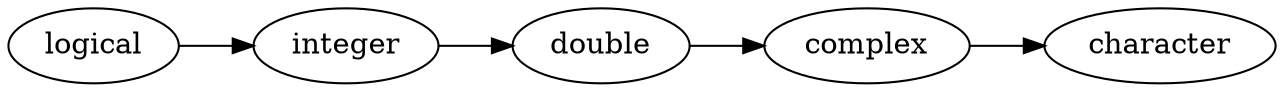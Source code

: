 digraph {
  rankdir="LR"
  logical -> integer
  integer -> double
  double -> complex
  complex -> character
}
